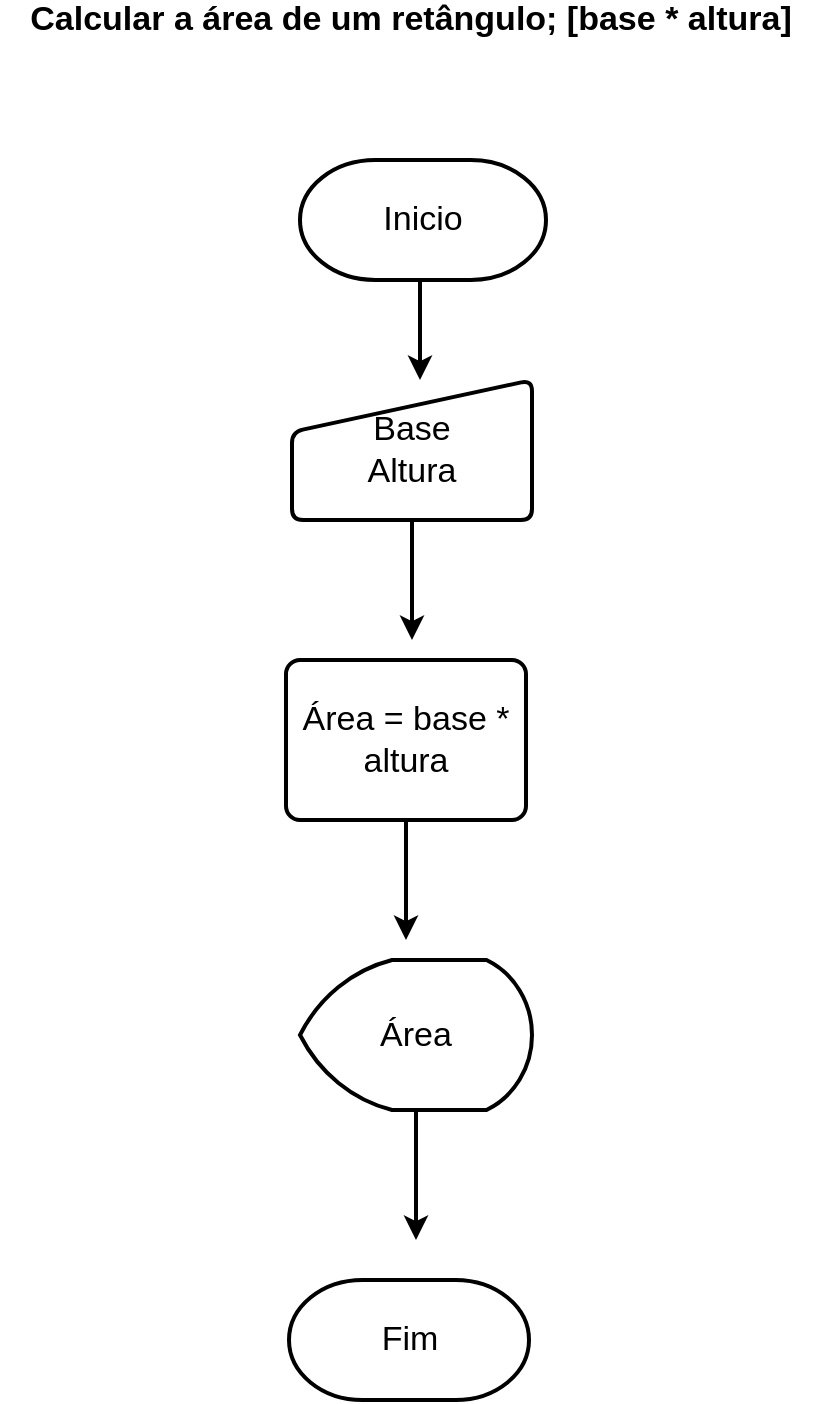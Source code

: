 <mxfile version="13.7.6" type="device"><diagram id="EzCPJ1hmEhZ1VHpF6SYn" name="Page-1"><mxGraphModel dx="526" dy="482" grid="1" gridSize="10" guides="1" tooltips="1" connect="1" arrows="1" fold="1" page="1" pageScale="1" pageWidth="827" pageHeight="1169" math="0" shadow="0"><root><mxCell id="0"/><mxCell id="1" parent="0"/><mxCell id="vuVkHTNWAh_0f9njj1Om-1" value="&lt;font style=&quot;font-size: 17px&quot;&gt;&lt;b&gt;&amp;nbsp;Calcular a área de um retângulo; [base * altura]&amp;nbsp;&lt;/b&gt;&lt;/font&gt;" style="text;html=1;align=center;verticalAlign=middle;resizable=0;points=[];autosize=1;" vertex="1" parent="1"><mxGeometry x="209" y="50" width="410" height="20" as="geometry"/></mxCell><mxCell id="vuVkHTNWAh_0f9njj1Om-2" value="" style="edgeStyle=orthogonalEdgeStyle;rounded=0;orthogonalLoop=1;jettySize=auto;html=1;strokeWidth=2;" edge="1" parent="1" target="vuVkHTNWAh_0f9njj1Om-4"><mxGeometry relative="1" as="geometry"><Array as="points"><mxPoint x="419" y="230"/><mxPoint x="419" y="230"/></Array><mxPoint x="419" y="190" as="sourcePoint"/></mxGeometry></mxCell><mxCell id="vuVkHTNWAh_0f9njj1Om-3" style="edgeStyle=orthogonalEdgeStyle;rounded=0;orthogonalLoop=1;jettySize=auto;html=1;strokeWidth=2;" edge="1" parent="1" source="vuVkHTNWAh_0f9njj1Om-4"><mxGeometry relative="1" as="geometry"><mxPoint x="415" y="370" as="targetPoint"/></mxGeometry></mxCell><mxCell id="vuVkHTNWAh_0f9njj1Om-4" value="&lt;font style=&quot;font-size: 17px&quot;&gt;Base&lt;br&gt;&lt;/font&gt;&lt;font style=&quot;font-size: 17px&quot;&gt;Altura&lt;/font&gt;" style="html=1;strokeWidth=2;shape=manualInput;whiteSpace=wrap;rounded=1;size=26;arcSize=11;" vertex="1" parent="1"><mxGeometry x="355" y="240" width="120" height="70" as="geometry"/></mxCell><mxCell id="vuVkHTNWAh_0f9njj1Om-5" style="edgeStyle=orthogonalEdgeStyle;rounded=0;orthogonalLoop=1;jettySize=auto;html=1;exitX=0.5;exitY=1;exitDx=0;exitDy=0;strokeWidth=2;" edge="1" parent="1" source="vuVkHTNWAh_0f9njj1Om-6"><mxGeometry relative="1" as="geometry"><mxPoint x="412" y="520" as="targetPoint"/></mxGeometry></mxCell><mxCell id="vuVkHTNWAh_0f9njj1Om-6" value="&lt;font style=&quot;font-size: 17px&quot;&gt;Área = base * altura&lt;/font&gt;" style="rounded=1;whiteSpace=wrap;html=1;absoluteArcSize=1;arcSize=14;strokeWidth=2;" vertex="1" parent="1"><mxGeometry x="352" y="380" width="120" height="80" as="geometry"/></mxCell><mxCell id="vuVkHTNWAh_0f9njj1Om-7" style="edgeStyle=orthogonalEdgeStyle;rounded=0;orthogonalLoop=1;jettySize=auto;html=1;strokeWidth=2;" edge="1" parent="1" source="vuVkHTNWAh_0f9njj1Om-8"><mxGeometry relative="1" as="geometry"><mxPoint x="417" y="670" as="targetPoint"/></mxGeometry></mxCell><mxCell id="vuVkHTNWAh_0f9njj1Om-8" value="&lt;font style=&quot;font-size: 17px&quot;&gt;Área&lt;/font&gt;" style="strokeWidth=2;html=1;shape=mxgraph.flowchart.display;whiteSpace=wrap;" vertex="1" parent="1"><mxGeometry x="359" y="530" width="116" height="75" as="geometry"/></mxCell><mxCell id="vuVkHTNWAh_0f9njj1Om-9" value="&lt;font style=&quot;font-size: 17px&quot;&gt;Fim&lt;/font&gt;" style="strokeWidth=2;html=1;shape=mxgraph.flowchart.terminator;whiteSpace=wrap;" vertex="1" parent="1"><mxGeometry x="353.5" y="690" width="120" height="60" as="geometry"/></mxCell><mxCell id="vuVkHTNWAh_0f9njj1Om-10" value="&lt;font style=&quot;font-size: 17px&quot;&gt;Inicio&lt;/font&gt;" style="strokeWidth=2;html=1;shape=mxgraph.flowchart.terminator;whiteSpace=wrap;" vertex="1" parent="1"><mxGeometry x="359" y="130" width="123" height="60" as="geometry"/></mxCell></root></mxGraphModel></diagram></mxfile>